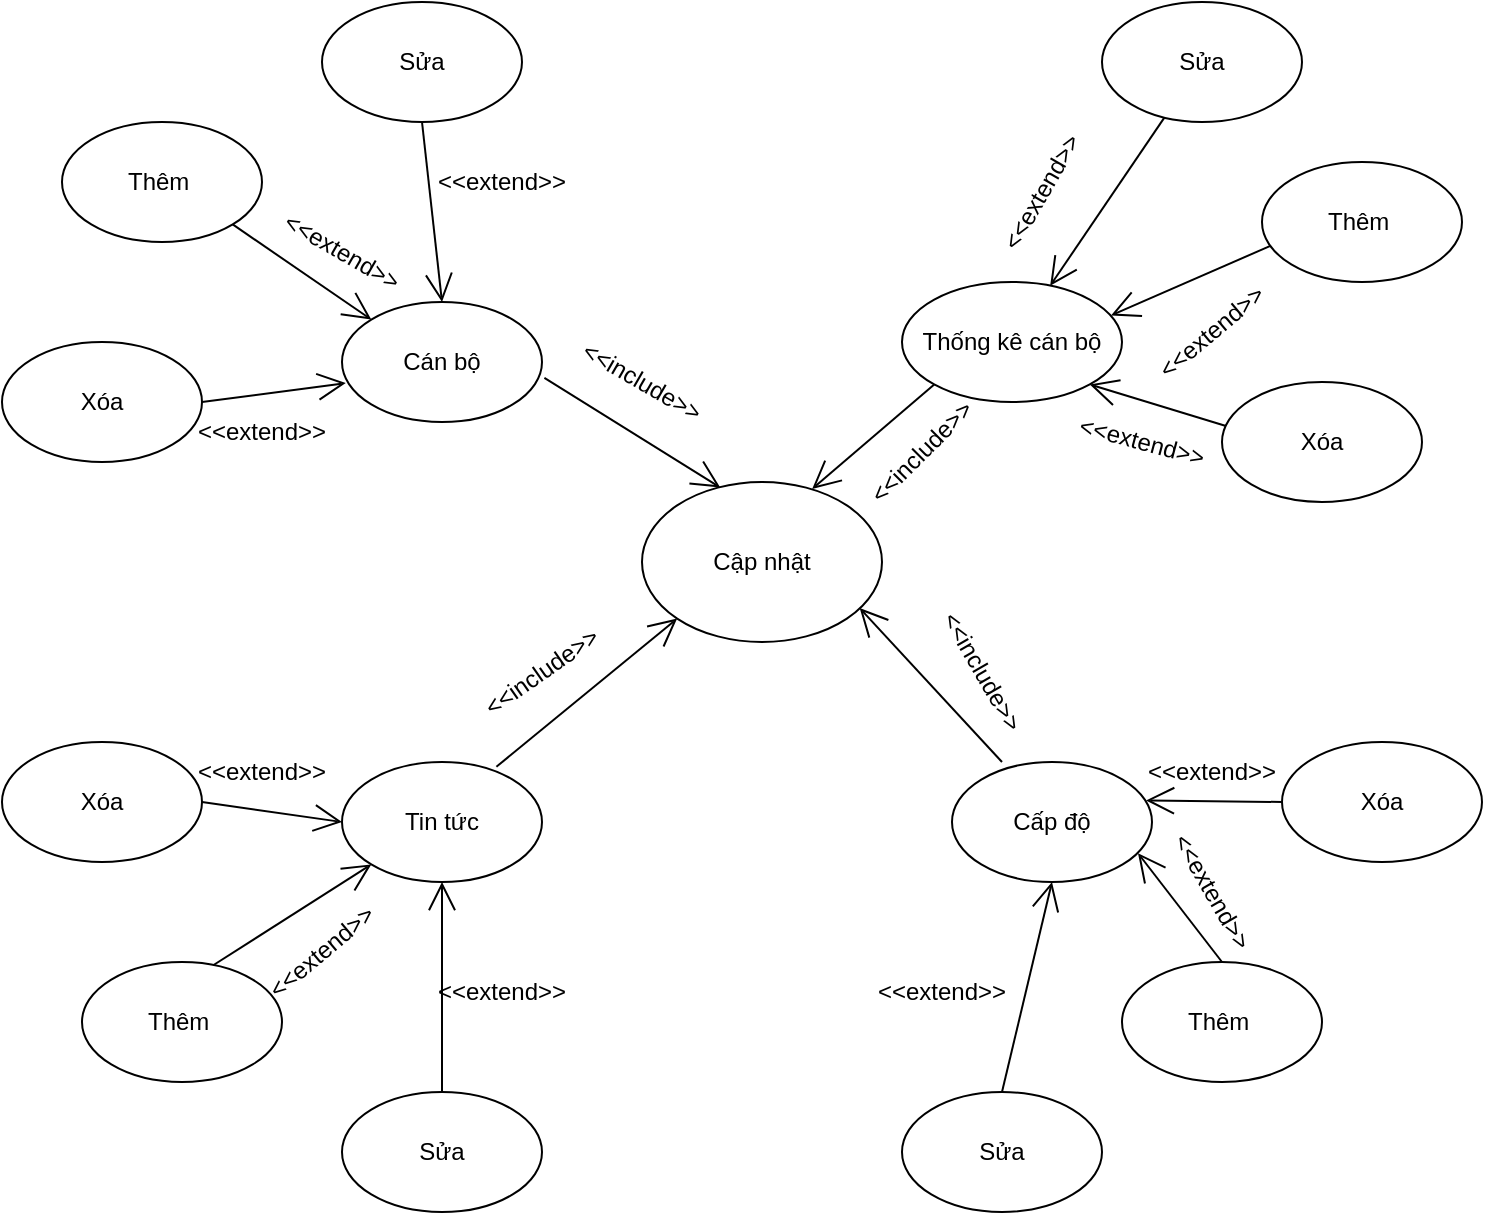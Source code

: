 <mxfile version="24.2.0" type="device">
  <diagram id="c2CQCFdgAEuMyCUQ-LWz" name="Trang-1">
    <mxGraphModel dx="1006" dy="567" grid="0" gridSize="10" guides="1" tooltips="1" connect="1" arrows="1" fold="1" page="1" pageScale="1" pageWidth="827" pageHeight="1169" math="0" shadow="0">
      <root>
        <mxCell id="0" />
        <mxCell id="1" parent="0" />
        <mxCell id="PNoPsRX3JMOX3jPUQGTM-1" value="Cập nhật" style="ellipse;whiteSpace=wrap;html=1;" parent="1" vertex="1">
          <mxGeometry x="350" y="250" width="120" height="80" as="geometry" />
        </mxCell>
        <mxCell id="PNoPsRX3JMOX3jPUQGTM-2" value="Cán bộ" style="ellipse;whiteSpace=wrap;html=1;" parent="1" vertex="1">
          <mxGeometry x="200" y="160" width="100" height="60" as="geometry" />
        </mxCell>
        <mxCell id="PNoPsRX3JMOX3jPUQGTM-3" value="Xóa" style="ellipse;whiteSpace=wrap;html=1;" parent="1" vertex="1">
          <mxGeometry x="30" y="180" width="100" height="60" as="geometry" />
        </mxCell>
        <mxCell id="PNoPsRX3JMOX3jPUQGTM-4" value="Sửa" style="ellipse;whiteSpace=wrap;html=1;" parent="1" vertex="1">
          <mxGeometry x="190" y="10" width="100" height="60" as="geometry" />
        </mxCell>
        <mxCell id="PNoPsRX3JMOX3jPUQGTM-5" value="Thêm&amp;nbsp;" style="ellipse;whiteSpace=wrap;html=1;" parent="1" vertex="1">
          <mxGeometry x="60" y="70" width="100" height="60" as="geometry" />
        </mxCell>
        <mxCell id="PNoPsRX3JMOX3jPUQGTM-6" value="Cấp độ" style="ellipse;whiteSpace=wrap;html=1;" parent="1" vertex="1">
          <mxGeometry x="505" y="390" width="100" height="60" as="geometry" />
        </mxCell>
        <mxCell id="PNoPsRX3JMOX3jPUQGTM-7" value="Xóa" style="ellipse;whiteSpace=wrap;html=1;" parent="1" vertex="1">
          <mxGeometry x="670" y="380" width="100" height="60" as="geometry" />
        </mxCell>
        <mxCell id="PNoPsRX3JMOX3jPUQGTM-8" value="Sửa" style="ellipse;whiteSpace=wrap;html=1;" parent="1" vertex="1">
          <mxGeometry x="480" y="555" width="100" height="60" as="geometry" />
        </mxCell>
        <mxCell id="PNoPsRX3JMOX3jPUQGTM-9" value="Thêm&amp;nbsp;" style="ellipse;whiteSpace=wrap;html=1;" parent="1" vertex="1">
          <mxGeometry x="590" y="490" width="100" height="60" as="geometry" />
        </mxCell>
        <mxCell id="PNoPsRX3JMOX3jPUQGTM-10" value="Tin tức" style="ellipse;whiteSpace=wrap;html=1;" parent="1" vertex="1">
          <mxGeometry x="200" y="390" width="100" height="60" as="geometry" />
        </mxCell>
        <mxCell id="PNoPsRX3JMOX3jPUQGTM-11" value="Xóa" style="ellipse;whiteSpace=wrap;html=1;" parent="1" vertex="1">
          <mxGeometry x="30" y="380" width="100" height="60" as="geometry" />
        </mxCell>
        <mxCell id="PNoPsRX3JMOX3jPUQGTM-12" value="Sửa" style="ellipse;whiteSpace=wrap;html=1;" parent="1" vertex="1">
          <mxGeometry x="200" y="555" width="100" height="60" as="geometry" />
        </mxCell>
        <mxCell id="PNoPsRX3JMOX3jPUQGTM-13" value="Thêm&amp;nbsp;" style="ellipse;whiteSpace=wrap;html=1;" parent="1" vertex="1">
          <mxGeometry x="70" y="490" width="100" height="60" as="geometry" />
        </mxCell>
        <mxCell id="PNoPsRX3JMOX3jPUQGTM-14" value="Thống kê cán bộ" style="ellipse;whiteSpace=wrap;html=1;" parent="1" vertex="1">
          <mxGeometry x="480" y="150" width="110" height="60" as="geometry" />
        </mxCell>
        <mxCell id="PNoPsRX3JMOX3jPUQGTM-15" value="Xóa" style="ellipse;whiteSpace=wrap;html=1;" parent="1" vertex="1">
          <mxGeometry x="640" y="200" width="100" height="60" as="geometry" />
        </mxCell>
        <mxCell id="PNoPsRX3JMOX3jPUQGTM-16" value="Sửa" style="ellipse;whiteSpace=wrap;html=1;" parent="1" vertex="1">
          <mxGeometry x="580" y="10" width="100" height="60" as="geometry" />
        </mxCell>
        <mxCell id="PNoPsRX3JMOX3jPUQGTM-17" value="Thêm&amp;nbsp;" style="ellipse;whiteSpace=wrap;html=1;" parent="1" vertex="1">
          <mxGeometry x="660" y="90" width="100" height="60" as="geometry" />
        </mxCell>
        <mxCell id="PNoPsRX3JMOX3jPUQGTM-18" value="" style="endArrow=open;endFill=1;endSize=12;html=1;rounded=0;exitX=1;exitY=1;exitDx=0;exitDy=0;entryX=0;entryY=0;entryDx=0;entryDy=0;" parent="1" source="PNoPsRX3JMOX3jPUQGTM-5" target="PNoPsRX3JMOX3jPUQGTM-2" edge="1">
          <mxGeometry width="160" relative="1" as="geometry">
            <mxPoint x="370" y="370" as="sourcePoint" />
            <mxPoint x="530" y="370" as="targetPoint" />
          </mxGeometry>
        </mxCell>
        <mxCell id="PNoPsRX3JMOX3jPUQGTM-19" value="" style="endArrow=open;endFill=1;endSize=12;html=1;rounded=0;exitX=1;exitY=0.5;exitDx=0;exitDy=0;entryX=0.019;entryY=0.676;entryDx=0;entryDy=0;entryPerimeter=0;" parent="1" source="PNoPsRX3JMOX3jPUQGTM-3" target="PNoPsRX3JMOX3jPUQGTM-2" edge="1">
          <mxGeometry width="160" relative="1" as="geometry">
            <mxPoint x="370" y="370" as="sourcePoint" />
            <mxPoint x="530" y="370" as="targetPoint" />
          </mxGeometry>
        </mxCell>
        <mxCell id="PNoPsRX3JMOX3jPUQGTM-20" value="" style="endArrow=open;endFill=1;endSize=12;html=1;rounded=0;exitX=0.5;exitY=1;exitDx=0;exitDy=0;entryX=0.5;entryY=0;entryDx=0;entryDy=0;" parent="1" source="PNoPsRX3JMOX3jPUQGTM-4" target="PNoPsRX3JMOX3jPUQGTM-2" edge="1">
          <mxGeometry width="160" relative="1" as="geometry">
            <mxPoint x="370" y="370" as="sourcePoint" />
            <mxPoint x="530" y="370" as="targetPoint" />
          </mxGeometry>
        </mxCell>
        <mxCell id="PNoPsRX3JMOX3jPUQGTM-21" value="" style="endArrow=open;endFill=1;endSize=12;html=1;rounded=0;entryX=0.95;entryY=0.279;entryDx=0;entryDy=0;entryPerimeter=0;exitX=0.042;exitY=0.699;exitDx=0;exitDy=0;exitPerimeter=0;" parent="1" source="PNoPsRX3JMOX3jPUQGTM-17" target="PNoPsRX3JMOX3jPUQGTM-14" edge="1">
          <mxGeometry width="160" relative="1" as="geometry">
            <mxPoint x="670" y="130" as="sourcePoint" />
            <mxPoint x="530" y="370" as="targetPoint" />
          </mxGeometry>
        </mxCell>
        <mxCell id="PNoPsRX3JMOX3jPUQGTM-22" value="" style="endArrow=open;endFill=1;endSize=12;html=1;rounded=0;exitX=0.02;exitY=0.366;exitDx=0;exitDy=0;entryX=1;entryY=1;entryDx=0;entryDy=0;exitPerimeter=0;" parent="1" source="PNoPsRX3JMOX3jPUQGTM-15" target="PNoPsRX3JMOX3jPUQGTM-14" edge="1">
          <mxGeometry width="160" relative="1" as="geometry">
            <mxPoint x="380" y="380" as="sourcePoint" />
            <mxPoint x="540" y="380" as="targetPoint" />
          </mxGeometry>
        </mxCell>
        <mxCell id="PNoPsRX3JMOX3jPUQGTM-23" value="" style="endArrow=open;endFill=1;endSize=12;html=1;rounded=0;" parent="1" source="PNoPsRX3JMOX3jPUQGTM-16" target="PNoPsRX3JMOX3jPUQGTM-14" edge="1">
          <mxGeometry width="160" relative="1" as="geometry">
            <mxPoint x="390" y="390" as="sourcePoint" />
            <mxPoint x="550" y="390" as="targetPoint" />
          </mxGeometry>
        </mxCell>
        <mxCell id="PNoPsRX3JMOX3jPUQGTM-25" value="" style="endArrow=open;endFill=1;endSize=12;html=1;rounded=0;exitX=0.5;exitY=0;exitDx=0;exitDy=0;entryX=0.5;entryY=1;entryDx=0;entryDy=0;" parent="1" source="PNoPsRX3JMOX3jPUQGTM-12" target="PNoPsRX3JMOX3jPUQGTM-10" edge="1">
          <mxGeometry width="160" relative="1" as="geometry">
            <mxPoint x="280" y="440" as="sourcePoint" />
            <mxPoint x="440" y="440" as="targetPoint" />
          </mxGeometry>
        </mxCell>
        <mxCell id="PNoPsRX3JMOX3jPUQGTM-26" value="" style="endArrow=open;endFill=1;endSize=12;html=1;rounded=0;exitX=0.656;exitY=0.027;exitDx=0;exitDy=0;exitPerimeter=0;entryX=0;entryY=1;entryDx=0;entryDy=0;" parent="1" source="PNoPsRX3JMOX3jPUQGTM-13" target="PNoPsRX3JMOX3jPUQGTM-10" edge="1">
          <mxGeometry width="160" relative="1" as="geometry">
            <mxPoint x="280" y="440" as="sourcePoint" />
            <mxPoint x="440" y="440" as="targetPoint" />
          </mxGeometry>
        </mxCell>
        <mxCell id="PNoPsRX3JMOX3jPUQGTM-27" value="" style="endArrow=open;endFill=1;endSize=12;html=1;rounded=0;exitX=1;exitY=0.5;exitDx=0;exitDy=0;" parent="1" source="PNoPsRX3JMOX3jPUQGTM-11" edge="1">
          <mxGeometry width="160" relative="1" as="geometry">
            <mxPoint x="280" y="440" as="sourcePoint" />
            <mxPoint x="200" y="420" as="targetPoint" />
          </mxGeometry>
        </mxCell>
        <mxCell id="PNoPsRX3JMOX3jPUQGTM-28" value="" style="endArrow=open;endFill=1;endSize=12;html=1;rounded=0;exitX=0.5;exitY=0;exitDx=0;exitDy=0;entryX=0.5;entryY=1;entryDx=0;entryDy=0;" parent="1" source="PNoPsRX3JMOX3jPUQGTM-8" target="PNoPsRX3JMOX3jPUQGTM-6" edge="1">
          <mxGeometry width="160" relative="1" as="geometry">
            <mxPoint x="280" y="540" as="sourcePoint" />
            <mxPoint x="440" y="540" as="targetPoint" />
          </mxGeometry>
        </mxCell>
        <mxCell id="PNoPsRX3JMOX3jPUQGTM-29" value="" style="endArrow=open;endFill=1;endSize=12;html=1;rounded=0;exitX=0.5;exitY=0;exitDx=0;exitDy=0;entryX=0.93;entryY=0.76;entryDx=0;entryDy=0;entryPerimeter=0;" parent="1" source="PNoPsRX3JMOX3jPUQGTM-9" target="PNoPsRX3JMOX3jPUQGTM-6" edge="1">
          <mxGeometry width="160" relative="1" as="geometry">
            <mxPoint x="280" y="540" as="sourcePoint" />
            <mxPoint x="440" y="540" as="targetPoint" />
          </mxGeometry>
        </mxCell>
        <mxCell id="PNoPsRX3JMOX3jPUQGTM-30" value="" style="endArrow=open;endFill=1;endSize=12;html=1;rounded=0;exitX=0;exitY=0.5;exitDx=0;exitDy=0;entryX=0.97;entryY=0.32;entryDx=0;entryDy=0;entryPerimeter=0;" parent="1" source="PNoPsRX3JMOX3jPUQGTM-7" target="PNoPsRX3JMOX3jPUQGTM-6" edge="1">
          <mxGeometry width="160" relative="1" as="geometry">
            <mxPoint x="280" y="540" as="sourcePoint" />
            <mxPoint x="440" y="540" as="targetPoint" />
          </mxGeometry>
        </mxCell>
        <mxCell id="PNoPsRX3JMOX3jPUQGTM-31" value="" style="endArrow=open;endFill=1;endSize=12;html=1;rounded=0;exitX=0.772;exitY=0.04;exitDx=0;exitDy=0;exitPerimeter=0;entryX=0;entryY=1;entryDx=0;entryDy=0;" parent="1" source="PNoPsRX3JMOX3jPUQGTM-10" target="PNoPsRX3JMOX3jPUQGTM-1" edge="1">
          <mxGeometry width="160" relative="1" as="geometry">
            <mxPoint x="280" y="240" as="sourcePoint" />
            <mxPoint x="440" y="240" as="targetPoint" />
          </mxGeometry>
        </mxCell>
        <mxCell id="PNoPsRX3JMOX3jPUQGTM-32" value="" style="endArrow=open;endFill=1;endSize=12;html=1;rounded=0;exitX=0;exitY=1;exitDx=0;exitDy=0;entryX=0.709;entryY=0.043;entryDx=0;entryDy=0;entryPerimeter=0;" parent="1" source="PNoPsRX3JMOX3jPUQGTM-14" target="PNoPsRX3JMOX3jPUQGTM-1" edge="1">
          <mxGeometry width="160" relative="1" as="geometry">
            <mxPoint x="280" y="240" as="sourcePoint" />
            <mxPoint x="440" y="250" as="targetPoint" />
          </mxGeometry>
        </mxCell>
        <mxCell id="PNoPsRX3JMOX3jPUQGTM-33" value="" style="endArrow=open;endFill=1;endSize=12;html=1;rounded=0;exitX=1.012;exitY=0.633;exitDx=0;exitDy=0;exitPerimeter=0;entryX=0.326;entryY=0.034;entryDx=0;entryDy=0;entryPerimeter=0;" parent="1" source="PNoPsRX3JMOX3jPUQGTM-2" target="PNoPsRX3JMOX3jPUQGTM-1" edge="1">
          <mxGeometry width="160" relative="1" as="geometry">
            <mxPoint x="280" y="240" as="sourcePoint" />
            <mxPoint x="440" y="240" as="targetPoint" />
          </mxGeometry>
        </mxCell>
        <mxCell id="PNoPsRX3JMOX3jPUQGTM-34" value="" style="endArrow=open;endFill=1;endSize=12;html=1;rounded=0;exitX=0.25;exitY=0;exitDx=0;exitDy=0;exitPerimeter=0;entryX=0.907;entryY=0.788;entryDx=0;entryDy=0;entryPerimeter=0;" parent="1" source="PNoPsRX3JMOX3jPUQGTM-6" target="PNoPsRX3JMOX3jPUQGTM-1" edge="1">
          <mxGeometry width="160" relative="1" as="geometry">
            <mxPoint x="280" y="240" as="sourcePoint" />
            <mxPoint x="440" y="240" as="targetPoint" />
          </mxGeometry>
        </mxCell>
        <mxCell id="PNoPsRX3JMOX3jPUQGTM-40" value="&amp;lt;&amp;lt;extend&amp;gt;&amp;gt;" style="text;html=1;align=center;verticalAlign=middle;whiteSpace=wrap;rounded=0;" parent="1" vertex="1">
          <mxGeometry x="250" y="85" width="60" height="30" as="geometry" />
        </mxCell>
        <mxCell id="PNoPsRX3JMOX3jPUQGTM-41" value="&amp;lt;&amp;lt;extend&amp;gt;&amp;gt;" style="text;html=1;align=center;verticalAlign=middle;whiteSpace=wrap;rounded=0;" parent="1" vertex="1">
          <mxGeometry x="130" y="210" width="60" height="30" as="geometry" />
        </mxCell>
        <mxCell id="PNoPsRX3JMOX3jPUQGTM-42" value="&amp;lt;&amp;lt;extend&amp;gt;&amp;gt;" style="text;html=1;align=center;verticalAlign=middle;whiteSpace=wrap;rounded=0;rotation=30;" parent="1" vertex="1">
          <mxGeometry x="170" y="120" width="60" height="30" as="geometry" />
        </mxCell>
        <mxCell id="PNoPsRX3JMOX3jPUQGTM-43" value="&amp;lt;&amp;lt;extend&amp;gt;&amp;gt;" style="text;html=1;align=center;verticalAlign=middle;whiteSpace=wrap;rounded=0;rotation=-40;" parent="1" vertex="1">
          <mxGeometry x="160" y="470" width="60" height="30" as="geometry" />
        </mxCell>
        <mxCell id="PNoPsRX3JMOX3jPUQGTM-44" value="&amp;lt;&amp;lt;extend&amp;gt;&amp;gt;" style="text;html=1;align=center;verticalAlign=middle;whiteSpace=wrap;rounded=0;" parent="1" vertex="1">
          <mxGeometry x="250" y="490" width="60" height="30" as="geometry" />
        </mxCell>
        <mxCell id="PNoPsRX3JMOX3jPUQGTM-45" value="&amp;lt;&amp;lt;extend&amp;gt;&amp;gt;" style="text;html=1;align=center;verticalAlign=middle;whiteSpace=wrap;rounded=0;" parent="1" vertex="1">
          <mxGeometry x="130" y="380" width="60" height="30" as="geometry" />
        </mxCell>
        <mxCell id="PNoPsRX3JMOX3jPUQGTM-46" value="&amp;lt;&amp;lt;extend&amp;gt;&amp;gt;" style="text;html=1;align=center;verticalAlign=middle;whiteSpace=wrap;rounded=0;rotation=-40;" parent="1" vertex="1">
          <mxGeometry x="605" y="160" width="60" height="30" as="geometry" />
        </mxCell>
        <mxCell id="PNoPsRX3JMOX3jPUQGTM-47" value="&amp;lt;&amp;lt;extend&amp;gt;&amp;gt;" style="text;html=1;align=center;verticalAlign=middle;whiteSpace=wrap;rounded=0;rotation=-60;" parent="1" vertex="1">
          <mxGeometry x="520" y="90" width="60" height="30" as="geometry" />
        </mxCell>
        <mxCell id="PNoPsRX3JMOX3jPUQGTM-48" value="&amp;lt;&amp;lt;extend&amp;gt;&amp;gt;" style="text;html=1;align=center;verticalAlign=middle;whiteSpace=wrap;rounded=0;rotation=15;" parent="1" vertex="1">
          <mxGeometry x="570" y="215" width="60" height="30" as="geometry" />
        </mxCell>
        <mxCell id="PNoPsRX3JMOX3jPUQGTM-49" value="&amp;lt;&amp;lt;extend&amp;gt;&amp;gt;" style="text;html=1;align=center;verticalAlign=middle;whiteSpace=wrap;rounded=0;rotation=60;" parent="1" vertex="1">
          <mxGeometry x="605" y="440" width="60" height="30" as="geometry" />
        </mxCell>
        <mxCell id="PNoPsRX3JMOX3jPUQGTM-50" value="&amp;lt;&amp;lt;extend&amp;gt;&amp;gt;" style="text;html=1;align=center;verticalAlign=middle;whiteSpace=wrap;rounded=0;" parent="1" vertex="1">
          <mxGeometry x="470" y="490" width="60" height="30" as="geometry" />
        </mxCell>
        <mxCell id="PNoPsRX3JMOX3jPUQGTM-51" value="&amp;lt;&amp;lt;extend&amp;gt;&amp;gt;" style="text;html=1;align=center;verticalAlign=middle;whiteSpace=wrap;rounded=0;" parent="1" vertex="1">
          <mxGeometry x="605" y="380" width="60" height="30" as="geometry" />
        </mxCell>
        <mxCell id="PNoPsRX3JMOX3jPUQGTM-52" value="&amp;lt;&amp;lt;include&amp;gt;&amp;gt;&lt;span style=&quot;color: rgba(0, 0, 0, 0); font-family: monospace; font-size: 0px; text-align: start; text-wrap: nowrap;&quot;&gt;%3CmxGraphModel%3E%3Croot%3E%3CmxCell%20id%3D%220%22%2F%3E%3CmxCell%20id%3D%221%22%20parent%3D%220%22%2F%3E%3CmxCell%20id%3D%222%22%20value%3D%22%26amp%3Blt%3B%26amp%3Blt%3Bextend%26amp%3Bgt%3B%26amp%3Bgt%3B%22%20style%3D%22text%3Bhtml%3D1%3Balign%3Dcenter%3BverticalAlign%3Dmiddle%3BwhiteSpace%3Dwrap%3Brounded%3D0%3B%22%20vertex%3D%221%22%20parent%3D%221%22%3E%3CmxGeometry%20x%3D%22330%22%20y%3D%2260%22%20width%3D%2260%22%20height%3D%2230%22%20as%3D%22geometry%22%2F%3E%3C%2FmxCell%3E%3CmxCell%20id%3D%223%22%20value%3D%22%26amp%3Blt%3B%26amp%3Blt%3Bextend%26amp%3Bgt%3B%26amp%3Bgt%3B%22%20style%3D%22text%3Bhtml%3D1%3Balign%3Dcenter%3BverticalAlign%3Dmiddle%3BwhiteSpace%3Dwrap%3Brounded%3D0%3B%22%20vertex%3D%221%22%20parent%3D%221%22%3E%3CmxGeometry%20x%3D%22340%22%20y%3D%2270%22%20width%3D%2260%22%20height%3D%2230%22%20as%3D%22geometry%22%2F%3E%3C%2FmxCell%3E%3CmxCell%20id%3D%224%22%20value%3D%22%26amp%3Blt%3B%26amp%3Blt%3Bextend%26amp%3Bgt%3B%26amp%3Bgt%3B%22%20style%3D%22text%3Bhtml%3D1%3Balign%3Dcenter%3BverticalAlign%3Dmiddle%3BwhiteSpace%3Dwrap%3Brounded%3D0%3B%22%20vertex%3D%221%22%20parent%3D%221%22%3E%3CmxGeometry%20x%3D%22350%22%20y%3D%2280%22%20width%3D%2260%22%20height%3D%2230%22%20as%3D%22geometry%22%2F%3E%3C%2FmxCell%3E%3C%2Froot%3E%3C%2FmxGraphModel%3E&lt;/span&gt;" style="text;html=1;align=center;verticalAlign=middle;whiteSpace=wrap;rounded=0;rotation=-45;" parent="1" vertex="1">
          <mxGeometry x="460" y="220" width="60" height="30" as="geometry" />
        </mxCell>
        <mxCell id="PNoPsRX3JMOX3jPUQGTM-53" value="&amp;lt;&amp;lt;include&amp;gt;&amp;gt;&lt;span style=&quot;color: rgba(0, 0, 0, 0); font-family: monospace; font-size: 0px; text-align: start; text-wrap: nowrap;&quot;&gt;%3CmxGraphModel%3E%3Croot%3E%3CmxCell%20id%3D%220%22%2F%3E%3CmxCell%20id%3D%221%22%20parent%3D%220%22%2F%3E%3CmxCell%20id%3D%222%22%20value%3D%22%26amp%3Blt%3B%26amp%3Blt%3Bextend%26amp%3Bgt%3B%26amp%3Bgt%3B%22%20style%3D%22text%3Bhtml%3D1%3Balign%3Dcenter%3BverticalAlign%3Dmiddle%3BwhiteSpace%3Dwrap%3Brounded%3D0%3B%22%20vertex%3D%221%22%20parent%3D%221%22%3E%3CmxGeometry%20x%3D%22330%22%20y%3D%2260%22%20width%3D%2260%22%20height%3D%2230%22%20as%3D%22geometry%22%2F%3E%3C%2FmxCell%3E%3CmxCell%20id%3D%223%22%20value%3D%22%26amp%3Blt%3B%26amp%3Blt%3Bextend%26amp%3Bgt%3B%26amp%3Bgt%3B%22%20style%3D%22text%3Bhtml%3D1%3Balign%3Dcenter%3BverticalAlign%3Dmiddle%3BwhiteSpace%3Dwrap%3Brounded%3D0%3B%22%20vertex%3D%221%22%20parent%3D%221%22%3E%3CmxGeometry%20x%3D%22340%22%20y%3D%2270%22%20width%3D%2260%22%20height%3D%2230%22%20as%3D%22geometry%22%2F%3E%3C%2FmxCell%3E%3CmxCell%20id%3D%224%22%20value%3D%22%26amp%3Blt%3B%26amp%3Blt%3Bextend%26amp%3Bgt%3B%26amp%3Bgt%3B%22%20style%3D%22text%3Bhtml%3D1%3Balign%3Dcenter%3BverticalAlign%3Dmiddle%3BwhiteSpace%3Dwrap%3Brounded%3D0%3B%22%20vertex%3D%221%22%20parent%3D%221%22%3E%3CmxGeometry%20x%3D%22350%22%20y%3D%2280%22%20width%3D%2260%22%20height%3D%2230%22%20as%3D%22geometry%22%2F%3E%3C%2FmxCell%3E%3C%2Froot%3E%3C%2FmxGraphModel%3E&lt;/span&gt;" style="text;html=1;align=center;verticalAlign=middle;whiteSpace=wrap;rounded=0;rotation=30;" parent="1" vertex="1">
          <mxGeometry x="320" y="185" width="60" height="30" as="geometry" />
        </mxCell>
        <mxCell id="PNoPsRX3JMOX3jPUQGTM-54" value="&amp;lt;&amp;lt;include&amp;gt;&amp;gt;&lt;span style=&quot;color: rgba(0, 0, 0, 0); font-family: monospace; font-size: 0px; text-align: start; text-wrap: nowrap;&quot;&gt;%3CmxGraphModel%3E%3Croot%3E%3CmxCell%20id%3D%220%22%2F%3E%3CmxCell%20id%3D%221%22%20parent%3D%220%22%2F%3E%3CmxCell%20id%3D%222%22%20value%3D%22%26amp%3Blt%3B%26amp%3Blt%3Bextend%26amp%3Bgt%3B%26amp%3Bgt%3B%22%20style%3D%22text%3Bhtml%3D1%3Balign%3Dcenter%3BverticalAlign%3Dmiddle%3BwhiteSpace%3Dwrap%3Brounded%3D0%3B%22%20vertex%3D%221%22%20parent%3D%221%22%3E%3CmxGeometry%20x%3D%22330%22%20y%3D%2260%22%20width%3D%2260%22%20height%3D%2230%22%20as%3D%22geometry%22%2F%3E%3C%2FmxCell%3E%3CmxCell%20id%3D%223%22%20value%3D%22%26amp%3Blt%3B%26amp%3Blt%3Bextend%26amp%3Bgt%3B%26amp%3Bgt%3B%22%20style%3D%22text%3Bhtml%3D1%3Balign%3Dcenter%3BverticalAlign%3Dmiddle%3BwhiteSpace%3Dwrap%3Brounded%3D0%3B%22%20vertex%3D%221%22%20parent%3D%221%22%3E%3CmxGeometry%20x%3D%22340%22%20y%3D%2270%22%20width%3D%2260%22%20height%3D%2230%22%20as%3D%22geometry%22%2F%3E%3C%2FmxCell%3E%3CmxCell%20id%3D%224%22%20value%3D%22%26amp%3Blt%3B%26amp%3Blt%3Bextend%26amp%3Bgt%3B%26amp%3Bgt%3B%22%20style%3D%22text%3Bhtml%3D1%3Balign%3Dcenter%3BverticalAlign%3Dmiddle%3BwhiteSpace%3Dwrap%3Brounded%3D0%3B%22%20vertex%3D%221%22%20parent%3D%221%22%3E%3CmxGeometry%20x%3D%22350%22%20y%3D%2280%22%20width%3D%2260%22%20height%3D%2230%22%20as%3D%22geometry%22%2F%3E%3C%2FmxCell%3E%3C%2Froot%3E%3C%2FmxGraphModel%3E&lt;/span&gt;" style="text;html=1;align=center;verticalAlign=middle;whiteSpace=wrap;rounded=0;rotation=60;" parent="1" vertex="1">
          <mxGeometry x="490" y="330" width="60" height="30" as="geometry" />
        </mxCell>
        <mxCell id="PNoPsRX3JMOX3jPUQGTM-55" value="&amp;lt;&amp;lt;include&amp;gt;&amp;gt;&lt;span style=&quot;color: rgba(0, 0, 0, 0); font-family: monospace; font-size: 0px; text-align: start; text-wrap: nowrap;&quot;&gt;%3CmxGraphModel%3E%3Croot%3E%3CmxCell%20id%3D%220%22%2F%3E%3CmxCell%20id%3D%221%22%20parent%3D%220%22%2F%3E%3CmxCell%20id%3D%222%22%20value%3D%22%26amp%3Blt%3B%26amp%3Blt%3Bextend%26amp%3Bgt%3B%26amp%3Bgt%3B%22%20style%3D%22text%3Bhtml%3D1%3Balign%3Dcenter%3BverticalAlign%3Dmiddle%3BwhiteSpace%3Dwrap%3Brounded%3D0%3B%22%20vertex%3D%221%22%20parent%3D%221%22%3E%3CmxGeometry%20x%3D%22330%22%20y%3D%2260%22%20width%3D%2260%22%20height%3D%2230%22%20as%3D%22geometry%22%2F%3E%3C%2FmxCell%3E%3CmxCell%20id%3D%223%22%20value%3D%22%26amp%3Blt%3B%26amp%3Blt%3Bextend%26amp%3Bgt%3B%26amp%3Bgt%3B%22%20style%3D%22text%3Bhtml%3D1%3Balign%3Dcenter%3BverticalAlign%3Dmiddle%3BwhiteSpace%3Dwrap%3Brounded%3D0%3B%22%20vertex%3D%221%22%20parent%3D%221%22%3E%3CmxGeometry%20x%3D%22340%22%20y%3D%2270%22%20width%3D%2260%22%20height%3D%2230%22%20as%3D%22geometry%22%2F%3E%3C%2FmxCell%3E%3CmxCell%20id%3D%224%22%20value%3D%22%26amp%3Blt%3B%26amp%3Blt%3Bextend%26amp%3Bgt%3B%26amp%3Bgt%3B%22%20style%3D%22text%3Bhtml%3D1%3Balign%3Dcenter%3BverticalAlign%3Dmiddle%3BwhiteSpace%3Dwrap%3Brounded%3D0%3B%22%20vertex%3D%221%22%20parent%3D%221%22%3E%3CmxGeometry%20x%3D%22350%22%20y%3D%2280%22%20width%3D%2260%22%20height%3D%2230%22%20as%3D%22geometry%22%2F%3E%3C%2FmxCell%3E%3C%2Froot%3E%3C%2FmxGraphModel%3E&lt;/span&gt;" style="text;html=1;align=center;verticalAlign=middle;whiteSpace=wrap;rounded=0;rotation=-35;" parent="1" vertex="1">
          <mxGeometry x="270" y="330" width="60" height="30" as="geometry" />
        </mxCell>
      </root>
    </mxGraphModel>
  </diagram>
</mxfile>

